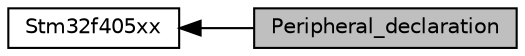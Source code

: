 digraph "Peripheral_declaration"
{
  edge [fontname="Helvetica",fontsize="10",labelfontname="Helvetica",labelfontsize="10"];
  node [fontname="Helvetica",fontsize="10",shape=box];
  rankdir=LR;
  Node2 [label="Stm32f405xx",height=0.2,width=0.4,color="black", fillcolor="white", style="filled",URL="$group__stm32f405xx.html",tooltip=" "];
  Node1 [label="Peripheral_declaration",height=0.2,width=0.4,color="black", fillcolor="grey75", style="filled", fontcolor="black",tooltip=" "];
  Node2->Node1 [shape=plaintext, dir="back", style="solid"];
}

